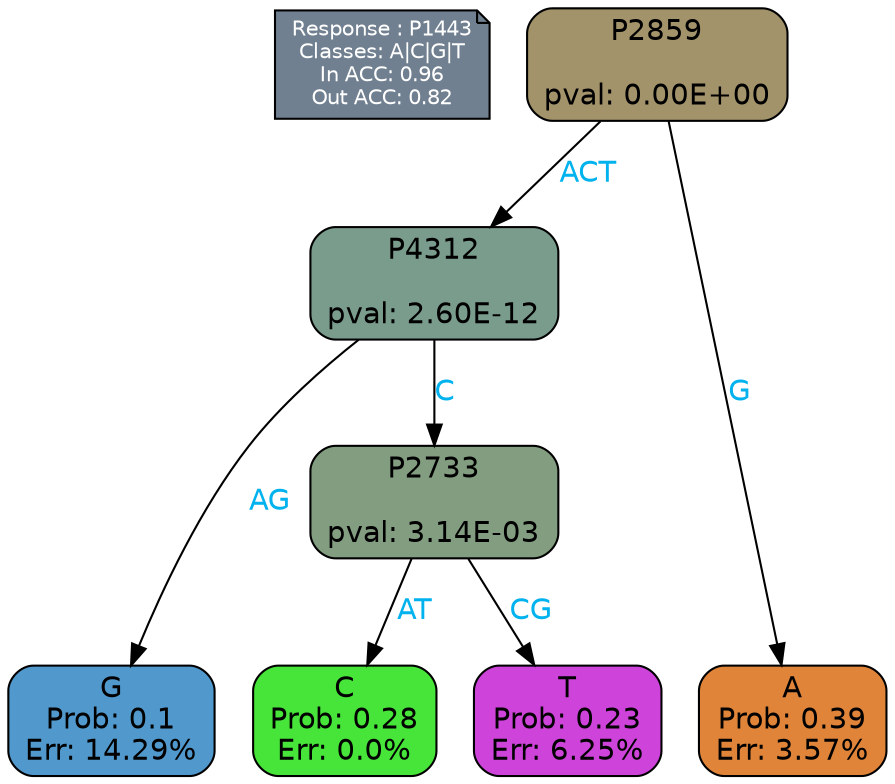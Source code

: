 digraph Tree {
node [shape=box, style="filled, rounded", color="black", fontname=helvetica] ;
graph [ranksep=equally, splines=polylines, bgcolor=transparent, dpi=600] ;
edge [fontname=helvetica] ;
LEGEND [label="Response : P1443
Classes: A|C|G|T
In ACC: 0.96
Out ACC: 0.82
",shape=note,align=left,style=filled,fillcolor="slategray",fontcolor="white",fontsize=10];1 [label="P2859

pval: 0.00E+00", fillcolor="#a2936b"] ;
2 [label="P4312

pval: 2.60E-12", fillcolor="#7a9c8d"] ;
3 [label="G
Prob: 0.1
Err: 14.29%", fillcolor="#5198cc"] ;
4 [label="P2733

pval: 3.14E-03", fillcolor="#839d80"] ;
5 [label="C
Prob: 0.28
Err: 0.0%", fillcolor="#47e539"] ;
6 [label="T
Prob: 0.23
Err: 6.25%", fillcolor="#ce43da"] ;
7 [label="A
Prob: 0.39
Err: 3.57%", fillcolor="#df8439"] ;
1 -> 2 [label="ACT",fontcolor=deepskyblue2] ;
1 -> 7 [label="G",fontcolor=deepskyblue2] ;
2 -> 3 [label="AG",fontcolor=deepskyblue2] ;
2 -> 4 [label="C",fontcolor=deepskyblue2] ;
4 -> 5 [label="AT",fontcolor=deepskyblue2] ;
4 -> 6 [label="CG",fontcolor=deepskyblue2] ;
{rank = same; 3;5;6;7;}{rank = same; LEGEND;1;}}